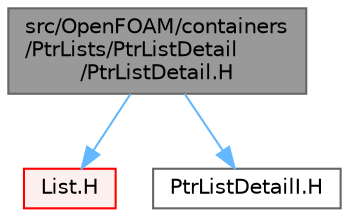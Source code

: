 digraph "src/OpenFOAM/containers/PtrLists/PtrListDetail/PtrListDetail.H"
{
 // LATEX_PDF_SIZE
  bgcolor="transparent";
  edge [fontname=Helvetica,fontsize=10,labelfontname=Helvetica,labelfontsize=10];
  node [fontname=Helvetica,fontsize=10,shape=box,height=0.2,width=0.4];
  Node1 [id="Node000001",label="src/OpenFOAM/containers\l/PtrLists/PtrListDetail\l/PtrListDetail.H",height=0.2,width=0.4,color="gray40", fillcolor="grey60", style="filled", fontcolor="black",tooltip=" "];
  Node1 -> Node2 [id="edge1_Node000001_Node000002",color="steelblue1",style="solid",tooltip=" "];
  Node2 [id="Node000002",label="List.H",height=0.2,width=0.4,color="red", fillcolor="#FFF0F0", style="filled",URL="$List_8H.html",tooltip=" "];
  Node1 -> Node87 [id="edge2_Node000001_Node000087",color="steelblue1",style="solid",tooltip=" "];
  Node87 [id="Node000087",label="PtrListDetailI.H",height=0.2,width=0.4,color="grey40", fillcolor="white", style="filled",URL="$PtrListDetailI_8H.html",tooltip=" "];
}
